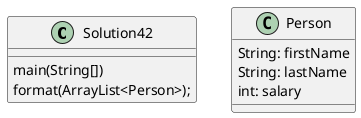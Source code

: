 @startuml

class Solution42{
    main(String[])
    format(ArrayList<Person>);
}

class Person{
    String: firstName
    String: lastName
    int: salary
}

@enduml